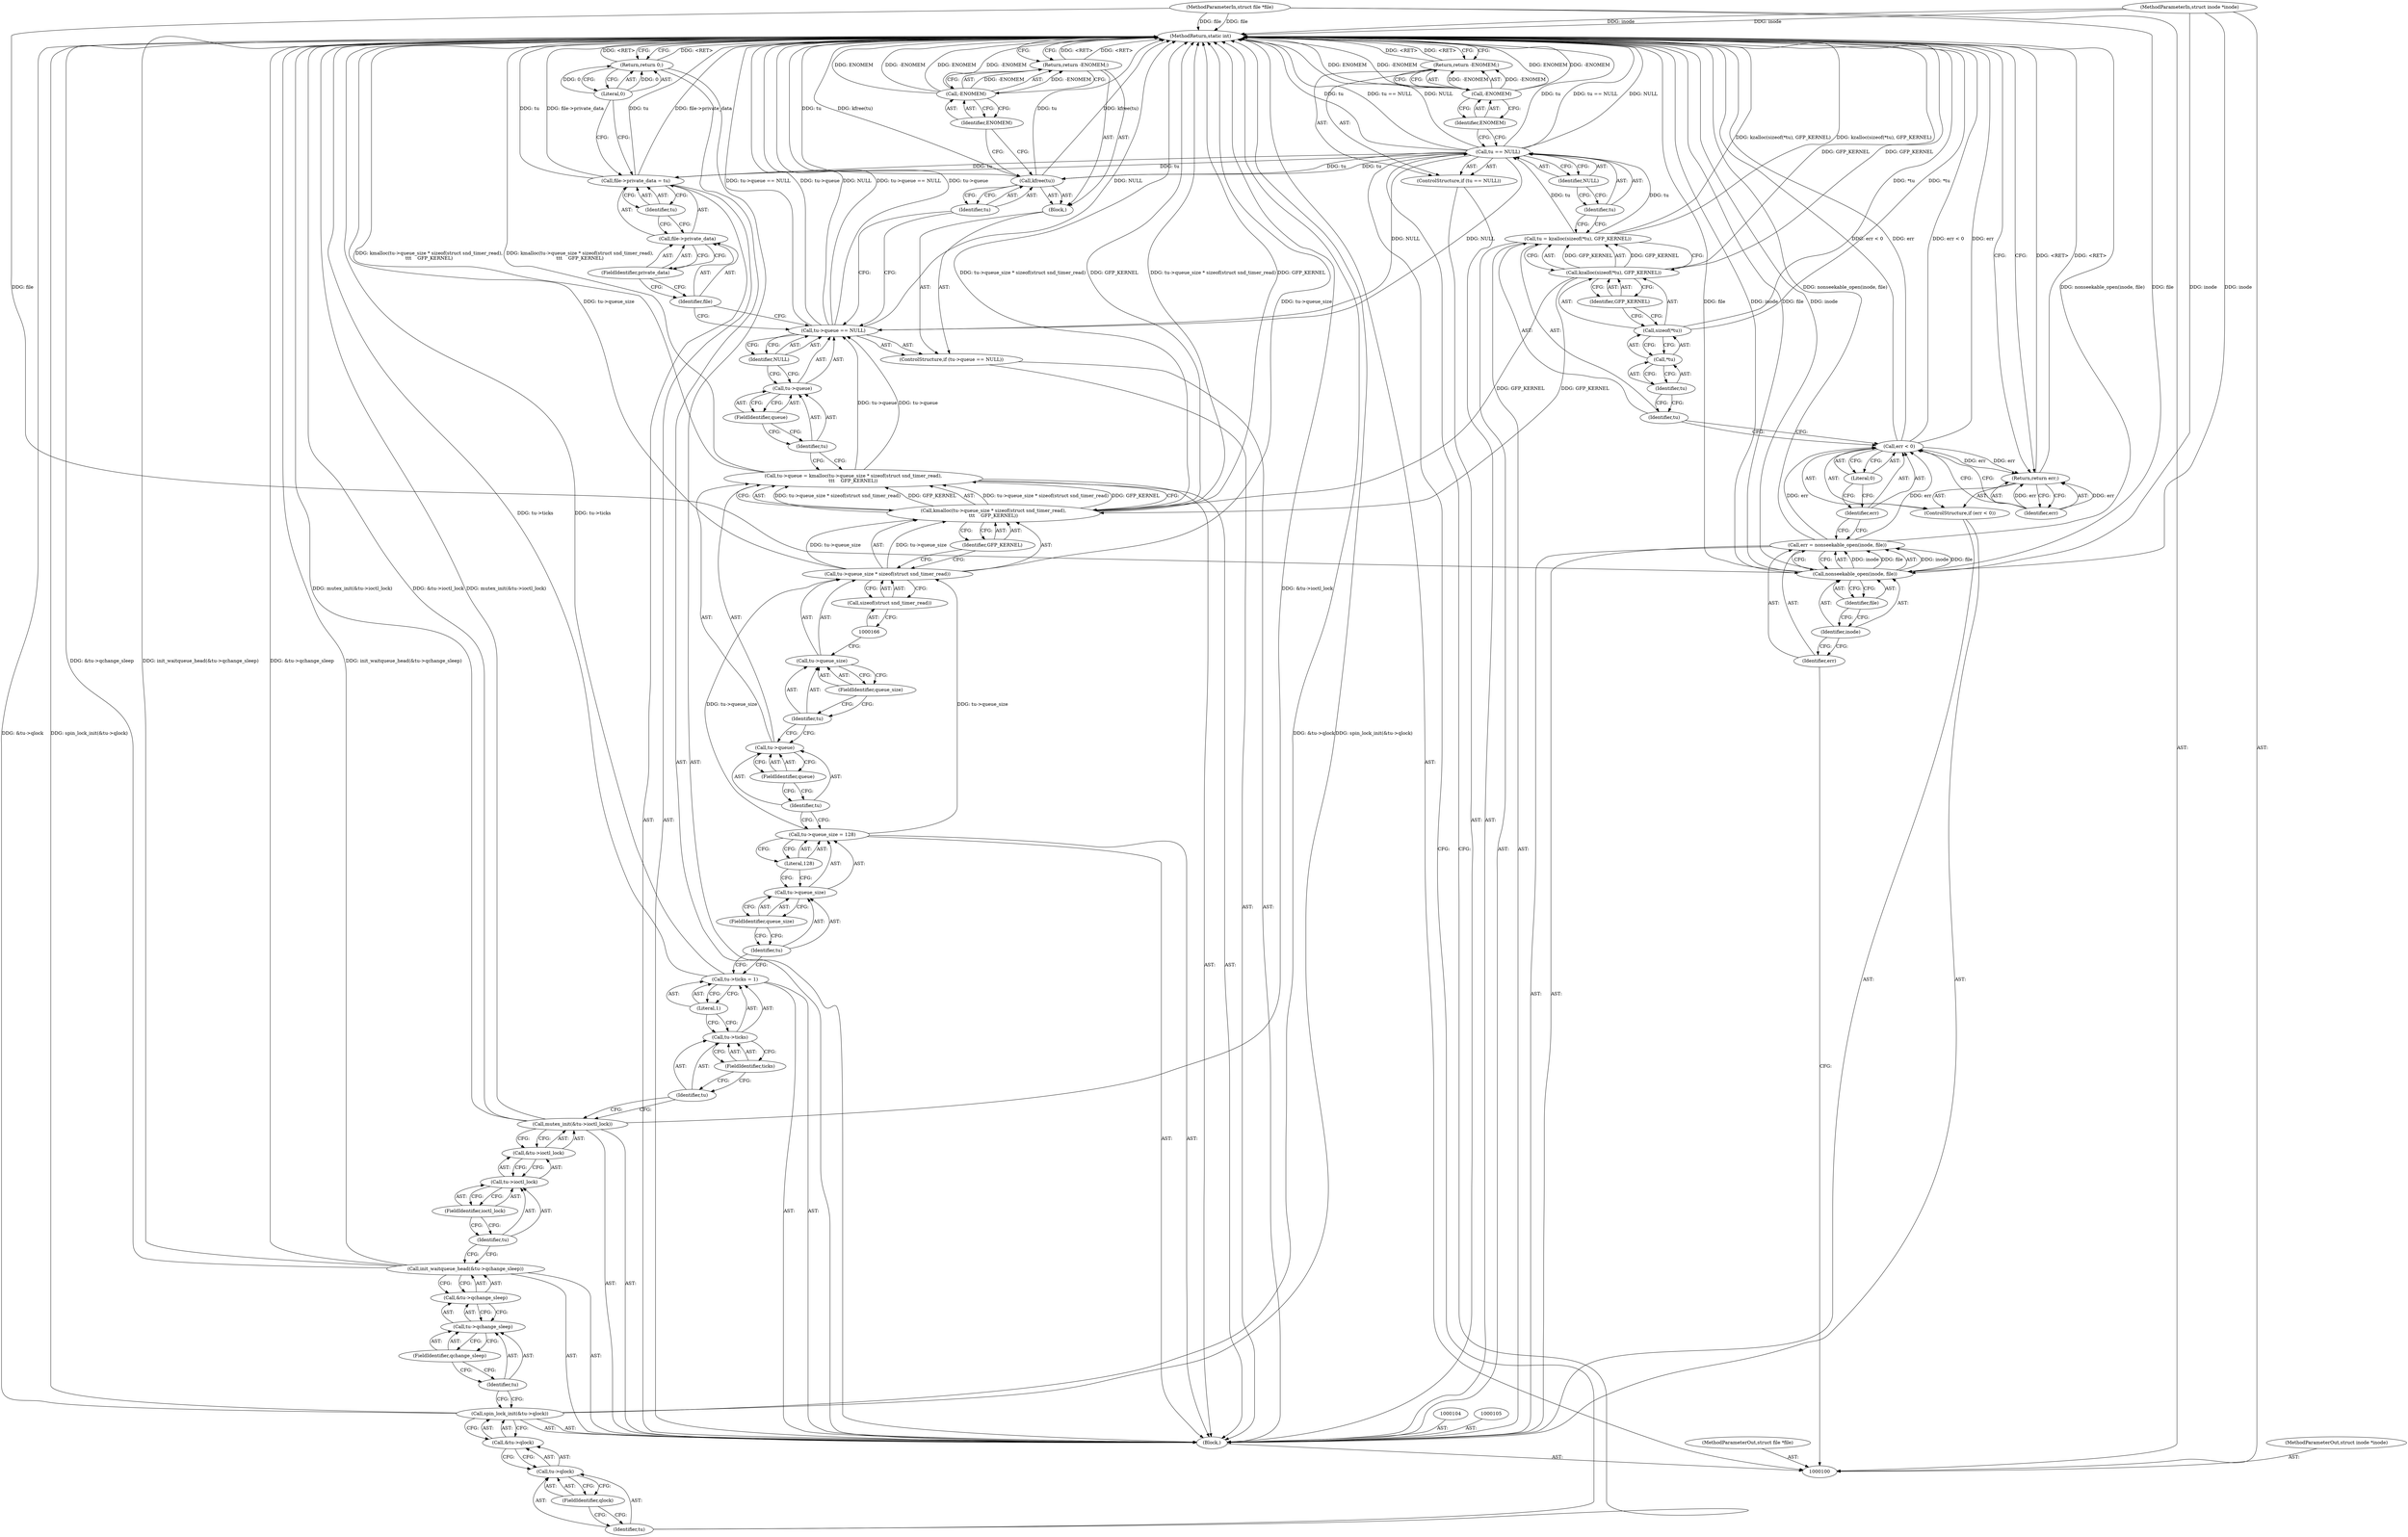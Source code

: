 digraph "0_linux_af368027a49a751d6ff4ee9e3f9961f35bb4fede_0" {
"1000187" [label="(MethodReturn,static int)"];
"1000101" [label="(MethodParameterIn,struct inode *inode)"];
"1000268" [label="(MethodParameterOut,struct inode *inode)"];
"1000102" [label="(MethodParameterIn,struct file *file)"];
"1000269" [label="(MethodParameterOut,struct file *file)"];
"1000117" [label="(Call,tu = kzalloc(sizeof(*tu), GFP_KERNEL))"];
"1000118" [label="(Identifier,tu)"];
"1000120" [label="(Call,sizeof(*tu))"];
"1000121" [label="(Call,*tu)"];
"1000122" [label="(Identifier,tu)"];
"1000123" [label="(Identifier,GFP_KERNEL)"];
"1000119" [label="(Call,kzalloc(sizeof(*tu), GFP_KERNEL))"];
"1000124" [label="(ControlStructure,if (tu == NULL))"];
"1000127" [label="(Identifier,NULL)"];
"1000125" [label="(Call,tu == NULL)"];
"1000126" [label="(Identifier,tu)"];
"1000129" [label="(Call,-ENOMEM)"];
"1000130" [label="(Identifier,ENOMEM)"];
"1000128" [label="(Return,return -ENOMEM;)"];
"1000132" [label="(Call,&tu->qlock)"];
"1000133" [label="(Call,tu->qlock)"];
"1000134" [label="(Identifier,tu)"];
"1000131" [label="(Call,spin_lock_init(&tu->qlock))"];
"1000135" [label="(FieldIdentifier,qlock)"];
"1000136" [label="(Call,init_waitqueue_head(&tu->qchange_sleep))"];
"1000137" [label="(Call,&tu->qchange_sleep)"];
"1000138" [label="(Call,tu->qchange_sleep)"];
"1000139" [label="(Identifier,tu)"];
"1000140" [label="(FieldIdentifier,qchange_sleep)"];
"1000141" [label="(Call,mutex_init(&tu->ioctl_lock))"];
"1000142" [label="(Call,&tu->ioctl_lock)"];
"1000143" [label="(Call,tu->ioctl_lock)"];
"1000144" [label="(Identifier,tu)"];
"1000145" [label="(FieldIdentifier,ioctl_lock)"];
"1000150" [label="(Literal,1)"];
"1000146" [label="(Call,tu->ticks = 1)"];
"1000147" [label="(Call,tu->ticks)"];
"1000148" [label="(Identifier,tu)"];
"1000149" [label="(FieldIdentifier,ticks)"];
"1000155" [label="(Literal,128)"];
"1000151" [label="(Call,tu->queue_size = 128)"];
"1000152" [label="(Call,tu->queue_size)"];
"1000153" [label="(Identifier,tu)"];
"1000154" [label="(FieldIdentifier,queue_size)"];
"1000160" [label="(Call,kmalloc(tu->queue_size * sizeof(struct snd_timer_read),\n\t\t\t    GFP_KERNEL))"];
"1000156" [label="(Call,tu->queue = kmalloc(tu->queue_size * sizeof(struct snd_timer_read),\n\t\t\t    GFP_KERNEL))"];
"1000157" [label="(Call,tu->queue)"];
"1000158" [label="(Identifier,tu)"];
"1000161" [label="(Call,tu->queue_size * sizeof(struct snd_timer_read))"];
"1000162" [label="(Call,tu->queue_size)"];
"1000163" [label="(Identifier,tu)"];
"1000164" [label="(FieldIdentifier,queue_size)"];
"1000165" [label="(Call,sizeof(struct snd_timer_read))"];
"1000159" [label="(FieldIdentifier,queue)"];
"1000167" [label="(Identifier,GFP_KERNEL)"];
"1000103" [label="(Block,)"];
"1000168" [label="(ControlStructure,if (tu->queue == NULL))"];
"1000173" [label="(Identifier,NULL)"];
"1000174" [label="(Block,)"];
"1000169" [label="(Call,tu->queue == NULL)"];
"1000170" [label="(Call,tu->queue)"];
"1000171" [label="(Identifier,tu)"];
"1000172" [label="(FieldIdentifier,queue)"];
"1000175" [label="(Call,kfree(tu))"];
"1000176" [label="(Identifier,tu)"];
"1000179" [label="(Identifier,ENOMEM)"];
"1000177" [label="(Return,return -ENOMEM;)"];
"1000178" [label="(Call,-ENOMEM)"];
"1000180" [label="(Call,file->private_data = tu)"];
"1000181" [label="(Call,file->private_data)"];
"1000182" [label="(Identifier,file)"];
"1000184" [label="(Identifier,tu)"];
"1000183" [label="(FieldIdentifier,private_data)"];
"1000185" [label="(Return,return 0;)"];
"1000186" [label="(Literal,0)"];
"1000106" [label="(Call,err = nonseekable_open(inode, file))"];
"1000107" [label="(Identifier,err)"];
"1000109" [label="(Identifier,inode)"];
"1000110" [label="(Identifier,file)"];
"1000108" [label="(Call,nonseekable_open(inode, file))"];
"1000111" [label="(ControlStructure,if (err < 0))"];
"1000114" [label="(Literal,0)"];
"1000112" [label="(Call,err < 0)"];
"1000113" [label="(Identifier,err)"];
"1000115" [label="(Return,return err;)"];
"1000116" [label="(Identifier,err)"];
"1000187" -> "1000100"  [label="AST: "];
"1000187" -> "1000115"  [label="CFG: "];
"1000187" -> "1000128"  [label="CFG: "];
"1000187" -> "1000177"  [label="CFG: "];
"1000187" -> "1000185"  [label="CFG: "];
"1000141" -> "1000187"  [label="DDG: &tu->ioctl_lock"];
"1000141" -> "1000187"  [label="DDG: mutex_init(&tu->ioctl_lock)"];
"1000125" -> "1000187"  [label="DDG: tu == NULL"];
"1000125" -> "1000187"  [label="DDG: NULL"];
"1000125" -> "1000187"  [label="DDG: tu"];
"1000106" -> "1000187"  [label="DDG: nonseekable_open(inode, file)"];
"1000169" -> "1000187"  [label="DDG: tu->queue == NULL"];
"1000169" -> "1000187"  [label="DDG: tu->queue"];
"1000169" -> "1000187"  [label="DDG: NULL"];
"1000178" -> "1000187"  [label="DDG: ENOMEM"];
"1000178" -> "1000187"  [label="DDG: -ENOMEM"];
"1000156" -> "1000187"  [label="DDG: kmalloc(tu->queue_size * sizeof(struct snd_timer_read),\n\t\t\t    GFP_KERNEL)"];
"1000180" -> "1000187"  [label="DDG: tu"];
"1000180" -> "1000187"  [label="DDG: file->private_data"];
"1000175" -> "1000187"  [label="DDG: tu"];
"1000175" -> "1000187"  [label="DDG: kfree(tu)"];
"1000136" -> "1000187"  [label="DDG: init_waitqueue_head(&tu->qchange_sleep)"];
"1000136" -> "1000187"  [label="DDG: &tu->qchange_sleep"];
"1000117" -> "1000187"  [label="DDG: kzalloc(sizeof(*tu), GFP_KERNEL)"];
"1000129" -> "1000187"  [label="DDG: ENOMEM"];
"1000129" -> "1000187"  [label="DDG: -ENOMEM"];
"1000119" -> "1000187"  [label="DDG: GFP_KERNEL"];
"1000131" -> "1000187"  [label="DDG: &tu->qlock"];
"1000131" -> "1000187"  [label="DDG: spin_lock_init(&tu->qlock)"];
"1000160" -> "1000187"  [label="DDG: GFP_KERNEL"];
"1000160" -> "1000187"  [label="DDG: tu->queue_size * sizeof(struct snd_timer_read)"];
"1000120" -> "1000187"  [label="DDG: *tu"];
"1000102" -> "1000187"  [label="DDG: file"];
"1000112" -> "1000187"  [label="DDG: err < 0"];
"1000112" -> "1000187"  [label="DDG: err"];
"1000101" -> "1000187"  [label="DDG: inode"];
"1000108" -> "1000187"  [label="DDG: file"];
"1000108" -> "1000187"  [label="DDG: inode"];
"1000161" -> "1000187"  [label="DDG: tu->queue_size"];
"1000146" -> "1000187"  [label="DDG: tu->ticks"];
"1000177" -> "1000187"  [label="DDG: <RET>"];
"1000128" -> "1000187"  [label="DDG: <RET>"];
"1000185" -> "1000187"  [label="DDG: <RET>"];
"1000115" -> "1000187"  [label="DDG: <RET>"];
"1000101" -> "1000100"  [label="AST: "];
"1000101" -> "1000187"  [label="DDG: inode"];
"1000101" -> "1000108"  [label="DDG: inode"];
"1000268" -> "1000100"  [label="AST: "];
"1000102" -> "1000100"  [label="AST: "];
"1000102" -> "1000187"  [label="DDG: file"];
"1000102" -> "1000108"  [label="DDG: file"];
"1000269" -> "1000100"  [label="AST: "];
"1000117" -> "1000103"  [label="AST: "];
"1000117" -> "1000119"  [label="CFG: "];
"1000118" -> "1000117"  [label="AST: "];
"1000119" -> "1000117"  [label="AST: "];
"1000126" -> "1000117"  [label="CFG: "];
"1000117" -> "1000187"  [label="DDG: kzalloc(sizeof(*tu), GFP_KERNEL)"];
"1000119" -> "1000117"  [label="DDG: GFP_KERNEL"];
"1000117" -> "1000125"  [label="DDG: tu"];
"1000118" -> "1000117"  [label="AST: "];
"1000118" -> "1000112"  [label="CFG: "];
"1000122" -> "1000118"  [label="CFG: "];
"1000120" -> "1000119"  [label="AST: "];
"1000120" -> "1000121"  [label="CFG: "];
"1000121" -> "1000120"  [label="AST: "];
"1000123" -> "1000120"  [label="CFG: "];
"1000120" -> "1000187"  [label="DDG: *tu"];
"1000121" -> "1000120"  [label="AST: "];
"1000121" -> "1000122"  [label="CFG: "];
"1000122" -> "1000121"  [label="AST: "];
"1000120" -> "1000121"  [label="CFG: "];
"1000122" -> "1000121"  [label="AST: "];
"1000122" -> "1000118"  [label="CFG: "];
"1000121" -> "1000122"  [label="CFG: "];
"1000123" -> "1000119"  [label="AST: "];
"1000123" -> "1000120"  [label="CFG: "];
"1000119" -> "1000123"  [label="CFG: "];
"1000119" -> "1000117"  [label="AST: "];
"1000119" -> "1000123"  [label="CFG: "];
"1000120" -> "1000119"  [label="AST: "];
"1000123" -> "1000119"  [label="AST: "];
"1000117" -> "1000119"  [label="CFG: "];
"1000119" -> "1000187"  [label="DDG: GFP_KERNEL"];
"1000119" -> "1000117"  [label="DDG: GFP_KERNEL"];
"1000119" -> "1000160"  [label="DDG: GFP_KERNEL"];
"1000124" -> "1000103"  [label="AST: "];
"1000125" -> "1000124"  [label="AST: "];
"1000128" -> "1000124"  [label="AST: "];
"1000127" -> "1000125"  [label="AST: "];
"1000127" -> "1000126"  [label="CFG: "];
"1000125" -> "1000127"  [label="CFG: "];
"1000125" -> "1000124"  [label="AST: "];
"1000125" -> "1000127"  [label="CFG: "];
"1000126" -> "1000125"  [label="AST: "];
"1000127" -> "1000125"  [label="AST: "];
"1000130" -> "1000125"  [label="CFG: "];
"1000134" -> "1000125"  [label="CFG: "];
"1000125" -> "1000187"  [label="DDG: tu == NULL"];
"1000125" -> "1000187"  [label="DDG: NULL"];
"1000125" -> "1000187"  [label="DDG: tu"];
"1000117" -> "1000125"  [label="DDG: tu"];
"1000125" -> "1000169"  [label="DDG: NULL"];
"1000125" -> "1000175"  [label="DDG: tu"];
"1000125" -> "1000180"  [label="DDG: tu"];
"1000126" -> "1000125"  [label="AST: "];
"1000126" -> "1000117"  [label="CFG: "];
"1000127" -> "1000126"  [label="CFG: "];
"1000129" -> "1000128"  [label="AST: "];
"1000129" -> "1000130"  [label="CFG: "];
"1000130" -> "1000129"  [label="AST: "];
"1000128" -> "1000129"  [label="CFG: "];
"1000129" -> "1000187"  [label="DDG: ENOMEM"];
"1000129" -> "1000187"  [label="DDG: -ENOMEM"];
"1000129" -> "1000128"  [label="DDG: -ENOMEM"];
"1000130" -> "1000129"  [label="AST: "];
"1000130" -> "1000125"  [label="CFG: "];
"1000129" -> "1000130"  [label="CFG: "];
"1000128" -> "1000124"  [label="AST: "];
"1000128" -> "1000129"  [label="CFG: "];
"1000129" -> "1000128"  [label="AST: "];
"1000187" -> "1000128"  [label="CFG: "];
"1000128" -> "1000187"  [label="DDG: <RET>"];
"1000129" -> "1000128"  [label="DDG: -ENOMEM"];
"1000132" -> "1000131"  [label="AST: "];
"1000132" -> "1000133"  [label="CFG: "];
"1000133" -> "1000132"  [label="AST: "];
"1000131" -> "1000132"  [label="CFG: "];
"1000133" -> "1000132"  [label="AST: "];
"1000133" -> "1000135"  [label="CFG: "];
"1000134" -> "1000133"  [label="AST: "];
"1000135" -> "1000133"  [label="AST: "];
"1000132" -> "1000133"  [label="CFG: "];
"1000134" -> "1000133"  [label="AST: "];
"1000134" -> "1000125"  [label="CFG: "];
"1000135" -> "1000134"  [label="CFG: "];
"1000131" -> "1000103"  [label="AST: "];
"1000131" -> "1000132"  [label="CFG: "];
"1000132" -> "1000131"  [label="AST: "];
"1000139" -> "1000131"  [label="CFG: "];
"1000131" -> "1000187"  [label="DDG: &tu->qlock"];
"1000131" -> "1000187"  [label="DDG: spin_lock_init(&tu->qlock)"];
"1000135" -> "1000133"  [label="AST: "];
"1000135" -> "1000134"  [label="CFG: "];
"1000133" -> "1000135"  [label="CFG: "];
"1000136" -> "1000103"  [label="AST: "];
"1000136" -> "1000137"  [label="CFG: "];
"1000137" -> "1000136"  [label="AST: "];
"1000144" -> "1000136"  [label="CFG: "];
"1000136" -> "1000187"  [label="DDG: init_waitqueue_head(&tu->qchange_sleep)"];
"1000136" -> "1000187"  [label="DDG: &tu->qchange_sleep"];
"1000137" -> "1000136"  [label="AST: "];
"1000137" -> "1000138"  [label="CFG: "];
"1000138" -> "1000137"  [label="AST: "];
"1000136" -> "1000137"  [label="CFG: "];
"1000138" -> "1000137"  [label="AST: "];
"1000138" -> "1000140"  [label="CFG: "];
"1000139" -> "1000138"  [label="AST: "];
"1000140" -> "1000138"  [label="AST: "];
"1000137" -> "1000138"  [label="CFG: "];
"1000139" -> "1000138"  [label="AST: "];
"1000139" -> "1000131"  [label="CFG: "];
"1000140" -> "1000139"  [label="CFG: "];
"1000140" -> "1000138"  [label="AST: "];
"1000140" -> "1000139"  [label="CFG: "];
"1000138" -> "1000140"  [label="CFG: "];
"1000141" -> "1000103"  [label="AST: "];
"1000141" -> "1000142"  [label="CFG: "];
"1000142" -> "1000141"  [label="AST: "];
"1000148" -> "1000141"  [label="CFG: "];
"1000141" -> "1000187"  [label="DDG: &tu->ioctl_lock"];
"1000141" -> "1000187"  [label="DDG: mutex_init(&tu->ioctl_lock)"];
"1000142" -> "1000141"  [label="AST: "];
"1000142" -> "1000143"  [label="CFG: "];
"1000143" -> "1000142"  [label="AST: "];
"1000141" -> "1000142"  [label="CFG: "];
"1000143" -> "1000142"  [label="AST: "];
"1000143" -> "1000145"  [label="CFG: "];
"1000144" -> "1000143"  [label="AST: "];
"1000145" -> "1000143"  [label="AST: "];
"1000142" -> "1000143"  [label="CFG: "];
"1000144" -> "1000143"  [label="AST: "];
"1000144" -> "1000136"  [label="CFG: "];
"1000145" -> "1000144"  [label="CFG: "];
"1000145" -> "1000143"  [label="AST: "];
"1000145" -> "1000144"  [label="CFG: "];
"1000143" -> "1000145"  [label="CFG: "];
"1000150" -> "1000146"  [label="AST: "];
"1000150" -> "1000147"  [label="CFG: "];
"1000146" -> "1000150"  [label="CFG: "];
"1000146" -> "1000103"  [label="AST: "];
"1000146" -> "1000150"  [label="CFG: "];
"1000147" -> "1000146"  [label="AST: "];
"1000150" -> "1000146"  [label="AST: "];
"1000153" -> "1000146"  [label="CFG: "];
"1000146" -> "1000187"  [label="DDG: tu->ticks"];
"1000147" -> "1000146"  [label="AST: "];
"1000147" -> "1000149"  [label="CFG: "];
"1000148" -> "1000147"  [label="AST: "];
"1000149" -> "1000147"  [label="AST: "];
"1000150" -> "1000147"  [label="CFG: "];
"1000148" -> "1000147"  [label="AST: "];
"1000148" -> "1000141"  [label="CFG: "];
"1000149" -> "1000148"  [label="CFG: "];
"1000149" -> "1000147"  [label="AST: "];
"1000149" -> "1000148"  [label="CFG: "];
"1000147" -> "1000149"  [label="CFG: "];
"1000155" -> "1000151"  [label="AST: "];
"1000155" -> "1000152"  [label="CFG: "];
"1000151" -> "1000155"  [label="CFG: "];
"1000151" -> "1000103"  [label="AST: "];
"1000151" -> "1000155"  [label="CFG: "];
"1000152" -> "1000151"  [label="AST: "];
"1000155" -> "1000151"  [label="AST: "];
"1000158" -> "1000151"  [label="CFG: "];
"1000151" -> "1000161"  [label="DDG: tu->queue_size"];
"1000152" -> "1000151"  [label="AST: "];
"1000152" -> "1000154"  [label="CFG: "];
"1000153" -> "1000152"  [label="AST: "];
"1000154" -> "1000152"  [label="AST: "];
"1000155" -> "1000152"  [label="CFG: "];
"1000153" -> "1000152"  [label="AST: "];
"1000153" -> "1000146"  [label="CFG: "];
"1000154" -> "1000153"  [label="CFG: "];
"1000154" -> "1000152"  [label="AST: "];
"1000154" -> "1000153"  [label="CFG: "];
"1000152" -> "1000154"  [label="CFG: "];
"1000160" -> "1000156"  [label="AST: "];
"1000160" -> "1000167"  [label="CFG: "];
"1000161" -> "1000160"  [label="AST: "];
"1000167" -> "1000160"  [label="AST: "];
"1000156" -> "1000160"  [label="CFG: "];
"1000160" -> "1000187"  [label="DDG: GFP_KERNEL"];
"1000160" -> "1000187"  [label="DDG: tu->queue_size * sizeof(struct snd_timer_read)"];
"1000160" -> "1000156"  [label="DDG: tu->queue_size * sizeof(struct snd_timer_read)"];
"1000160" -> "1000156"  [label="DDG: GFP_KERNEL"];
"1000161" -> "1000160"  [label="DDG: tu->queue_size"];
"1000119" -> "1000160"  [label="DDG: GFP_KERNEL"];
"1000156" -> "1000103"  [label="AST: "];
"1000156" -> "1000160"  [label="CFG: "];
"1000157" -> "1000156"  [label="AST: "];
"1000160" -> "1000156"  [label="AST: "];
"1000171" -> "1000156"  [label="CFG: "];
"1000156" -> "1000187"  [label="DDG: kmalloc(tu->queue_size * sizeof(struct snd_timer_read),\n\t\t\t    GFP_KERNEL)"];
"1000160" -> "1000156"  [label="DDG: tu->queue_size * sizeof(struct snd_timer_read)"];
"1000160" -> "1000156"  [label="DDG: GFP_KERNEL"];
"1000156" -> "1000169"  [label="DDG: tu->queue"];
"1000157" -> "1000156"  [label="AST: "];
"1000157" -> "1000159"  [label="CFG: "];
"1000158" -> "1000157"  [label="AST: "];
"1000159" -> "1000157"  [label="AST: "];
"1000163" -> "1000157"  [label="CFG: "];
"1000158" -> "1000157"  [label="AST: "];
"1000158" -> "1000151"  [label="CFG: "];
"1000159" -> "1000158"  [label="CFG: "];
"1000161" -> "1000160"  [label="AST: "];
"1000161" -> "1000165"  [label="CFG: "];
"1000162" -> "1000161"  [label="AST: "];
"1000165" -> "1000161"  [label="AST: "];
"1000167" -> "1000161"  [label="CFG: "];
"1000161" -> "1000187"  [label="DDG: tu->queue_size"];
"1000161" -> "1000160"  [label="DDG: tu->queue_size"];
"1000151" -> "1000161"  [label="DDG: tu->queue_size"];
"1000162" -> "1000161"  [label="AST: "];
"1000162" -> "1000164"  [label="CFG: "];
"1000163" -> "1000162"  [label="AST: "];
"1000164" -> "1000162"  [label="AST: "];
"1000166" -> "1000162"  [label="CFG: "];
"1000163" -> "1000162"  [label="AST: "];
"1000163" -> "1000157"  [label="CFG: "];
"1000164" -> "1000163"  [label="CFG: "];
"1000164" -> "1000162"  [label="AST: "];
"1000164" -> "1000163"  [label="CFG: "];
"1000162" -> "1000164"  [label="CFG: "];
"1000165" -> "1000161"  [label="AST: "];
"1000165" -> "1000166"  [label="CFG: "];
"1000166" -> "1000165"  [label="AST: "];
"1000161" -> "1000165"  [label="CFG: "];
"1000159" -> "1000157"  [label="AST: "];
"1000159" -> "1000158"  [label="CFG: "];
"1000157" -> "1000159"  [label="CFG: "];
"1000167" -> "1000160"  [label="AST: "];
"1000167" -> "1000161"  [label="CFG: "];
"1000160" -> "1000167"  [label="CFG: "];
"1000103" -> "1000100"  [label="AST: "];
"1000104" -> "1000103"  [label="AST: "];
"1000105" -> "1000103"  [label="AST: "];
"1000106" -> "1000103"  [label="AST: "];
"1000111" -> "1000103"  [label="AST: "];
"1000117" -> "1000103"  [label="AST: "];
"1000124" -> "1000103"  [label="AST: "];
"1000131" -> "1000103"  [label="AST: "];
"1000136" -> "1000103"  [label="AST: "];
"1000141" -> "1000103"  [label="AST: "];
"1000146" -> "1000103"  [label="AST: "];
"1000151" -> "1000103"  [label="AST: "];
"1000156" -> "1000103"  [label="AST: "];
"1000168" -> "1000103"  [label="AST: "];
"1000180" -> "1000103"  [label="AST: "];
"1000185" -> "1000103"  [label="AST: "];
"1000168" -> "1000103"  [label="AST: "];
"1000169" -> "1000168"  [label="AST: "];
"1000174" -> "1000168"  [label="AST: "];
"1000173" -> "1000169"  [label="AST: "];
"1000173" -> "1000170"  [label="CFG: "];
"1000169" -> "1000173"  [label="CFG: "];
"1000174" -> "1000168"  [label="AST: "];
"1000175" -> "1000174"  [label="AST: "];
"1000177" -> "1000174"  [label="AST: "];
"1000169" -> "1000168"  [label="AST: "];
"1000169" -> "1000173"  [label="CFG: "];
"1000170" -> "1000169"  [label="AST: "];
"1000173" -> "1000169"  [label="AST: "];
"1000176" -> "1000169"  [label="CFG: "];
"1000182" -> "1000169"  [label="CFG: "];
"1000169" -> "1000187"  [label="DDG: tu->queue == NULL"];
"1000169" -> "1000187"  [label="DDG: tu->queue"];
"1000169" -> "1000187"  [label="DDG: NULL"];
"1000156" -> "1000169"  [label="DDG: tu->queue"];
"1000125" -> "1000169"  [label="DDG: NULL"];
"1000170" -> "1000169"  [label="AST: "];
"1000170" -> "1000172"  [label="CFG: "];
"1000171" -> "1000170"  [label="AST: "];
"1000172" -> "1000170"  [label="AST: "];
"1000173" -> "1000170"  [label="CFG: "];
"1000171" -> "1000170"  [label="AST: "];
"1000171" -> "1000156"  [label="CFG: "];
"1000172" -> "1000171"  [label="CFG: "];
"1000172" -> "1000170"  [label="AST: "];
"1000172" -> "1000171"  [label="CFG: "];
"1000170" -> "1000172"  [label="CFG: "];
"1000175" -> "1000174"  [label="AST: "];
"1000175" -> "1000176"  [label="CFG: "];
"1000176" -> "1000175"  [label="AST: "];
"1000179" -> "1000175"  [label="CFG: "];
"1000175" -> "1000187"  [label="DDG: tu"];
"1000175" -> "1000187"  [label="DDG: kfree(tu)"];
"1000125" -> "1000175"  [label="DDG: tu"];
"1000176" -> "1000175"  [label="AST: "];
"1000176" -> "1000169"  [label="CFG: "];
"1000175" -> "1000176"  [label="CFG: "];
"1000179" -> "1000178"  [label="AST: "];
"1000179" -> "1000175"  [label="CFG: "];
"1000178" -> "1000179"  [label="CFG: "];
"1000177" -> "1000174"  [label="AST: "];
"1000177" -> "1000178"  [label="CFG: "];
"1000178" -> "1000177"  [label="AST: "];
"1000187" -> "1000177"  [label="CFG: "];
"1000177" -> "1000187"  [label="DDG: <RET>"];
"1000178" -> "1000177"  [label="DDG: -ENOMEM"];
"1000178" -> "1000177"  [label="AST: "];
"1000178" -> "1000179"  [label="CFG: "];
"1000179" -> "1000178"  [label="AST: "];
"1000177" -> "1000178"  [label="CFG: "];
"1000178" -> "1000187"  [label="DDG: ENOMEM"];
"1000178" -> "1000187"  [label="DDG: -ENOMEM"];
"1000178" -> "1000177"  [label="DDG: -ENOMEM"];
"1000180" -> "1000103"  [label="AST: "];
"1000180" -> "1000184"  [label="CFG: "];
"1000181" -> "1000180"  [label="AST: "];
"1000184" -> "1000180"  [label="AST: "];
"1000186" -> "1000180"  [label="CFG: "];
"1000180" -> "1000187"  [label="DDG: tu"];
"1000180" -> "1000187"  [label="DDG: file->private_data"];
"1000125" -> "1000180"  [label="DDG: tu"];
"1000181" -> "1000180"  [label="AST: "];
"1000181" -> "1000183"  [label="CFG: "];
"1000182" -> "1000181"  [label="AST: "];
"1000183" -> "1000181"  [label="AST: "];
"1000184" -> "1000181"  [label="CFG: "];
"1000182" -> "1000181"  [label="AST: "];
"1000182" -> "1000169"  [label="CFG: "];
"1000183" -> "1000182"  [label="CFG: "];
"1000184" -> "1000180"  [label="AST: "];
"1000184" -> "1000181"  [label="CFG: "];
"1000180" -> "1000184"  [label="CFG: "];
"1000183" -> "1000181"  [label="AST: "];
"1000183" -> "1000182"  [label="CFG: "];
"1000181" -> "1000183"  [label="CFG: "];
"1000185" -> "1000103"  [label="AST: "];
"1000185" -> "1000186"  [label="CFG: "];
"1000186" -> "1000185"  [label="AST: "];
"1000187" -> "1000185"  [label="CFG: "];
"1000185" -> "1000187"  [label="DDG: <RET>"];
"1000186" -> "1000185"  [label="DDG: 0"];
"1000186" -> "1000185"  [label="AST: "];
"1000186" -> "1000180"  [label="CFG: "];
"1000185" -> "1000186"  [label="CFG: "];
"1000186" -> "1000185"  [label="DDG: 0"];
"1000106" -> "1000103"  [label="AST: "];
"1000106" -> "1000108"  [label="CFG: "];
"1000107" -> "1000106"  [label="AST: "];
"1000108" -> "1000106"  [label="AST: "];
"1000113" -> "1000106"  [label="CFG: "];
"1000106" -> "1000187"  [label="DDG: nonseekable_open(inode, file)"];
"1000108" -> "1000106"  [label="DDG: inode"];
"1000108" -> "1000106"  [label="DDG: file"];
"1000106" -> "1000112"  [label="DDG: err"];
"1000107" -> "1000106"  [label="AST: "];
"1000107" -> "1000100"  [label="CFG: "];
"1000109" -> "1000107"  [label="CFG: "];
"1000109" -> "1000108"  [label="AST: "];
"1000109" -> "1000107"  [label="CFG: "];
"1000110" -> "1000109"  [label="CFG: "];
"1000110" -> "1000108"  [label="AST: "];
"1000110" -> "1000109"  [label="CFG: "];
"1000108" -> "1000110"  [label="CFG: "];
"1000108" -> "1000106"  [label="AST: "];
"1000108" -> "1000110"  [label="CFG: "];
"1000109" -> "1000108"  [label="AST: "];
"1000110" -> "1000108"  [label="AST: "];
"1000106" -> "1000108"  [label="CFG: "];
"1000108" -> "1000187"  [label="DDG: file"];
"1000108" -> "1000187"  [label="DDG: inode"];
"1000108" -> "1000106"  [label="DDG: inode"];
"1000108" -> "1000106"  [label="DDG: file"];
"1000101" -> "1000108"  [label="DDG: inode"];
"1000102" -> "1000108"  [label="DDG: file"];
"1000111" -> "1000103"  [label="AST: "];
"1000112" -> "1000111"  [label="AST: "];
"1000115" -> "1000111"  [label="AST: "];
"1000114" -> "1000112"  [label="AST: "];
"1000114" -> "1000113"  [label="CFG: "];
"1000112" -> "1000114"  [label="CFG: "];
"1000112" -> "1000111"  [label="AST: "];
"1000112" -> "1000114"  [label="CFG: "];
"1000113" -> "1000112"  [label="AST: "];
"1000114" -> "1000112"  [label="AST: "];
"1000116" -> "1000112"  [label="CFG: "];
"1000118" -> "1000112"  [label="CFG: "];
"1000112" -> "1000187"  [label="DDG: err < 0"];
"1000112" -> "1000187"  [label="DDG: err"];
"1000106" -> "1000112"  [label="DDG: err"];
"1000112" -> "1000115"  [label="DDG: err"];
"1000113" -> "1000112"  [label="AST: "];
"1000113" -> "1000106"  [label="CFG: "];
"1000114" -> "1000113"  [label="CFG: "];
"1000115" -> "1000111"  [label="AST: "];
"1000115" -> "1000116"  [label="CFG: "];
"1000116" -> "1000115"  [label="AST: "];
"1000187" -> "1000115"  [label="CFG: "];
"1000115" -> "1000187"  [label="DDG: <RET>"];
"1000116" -> "1000115"  [label="DDG: err"];
"1000112" -> "1000115"  [label="DDG: err"];
"1000116" -> "1000115"  [label="AST: "];
"1000116" -> "1000112"  [label="CFG: "];
"1000115" -> "1000116"  [label="CFG: "];
"1000116" -> "1000115"  [label="DDG: err"];
}
